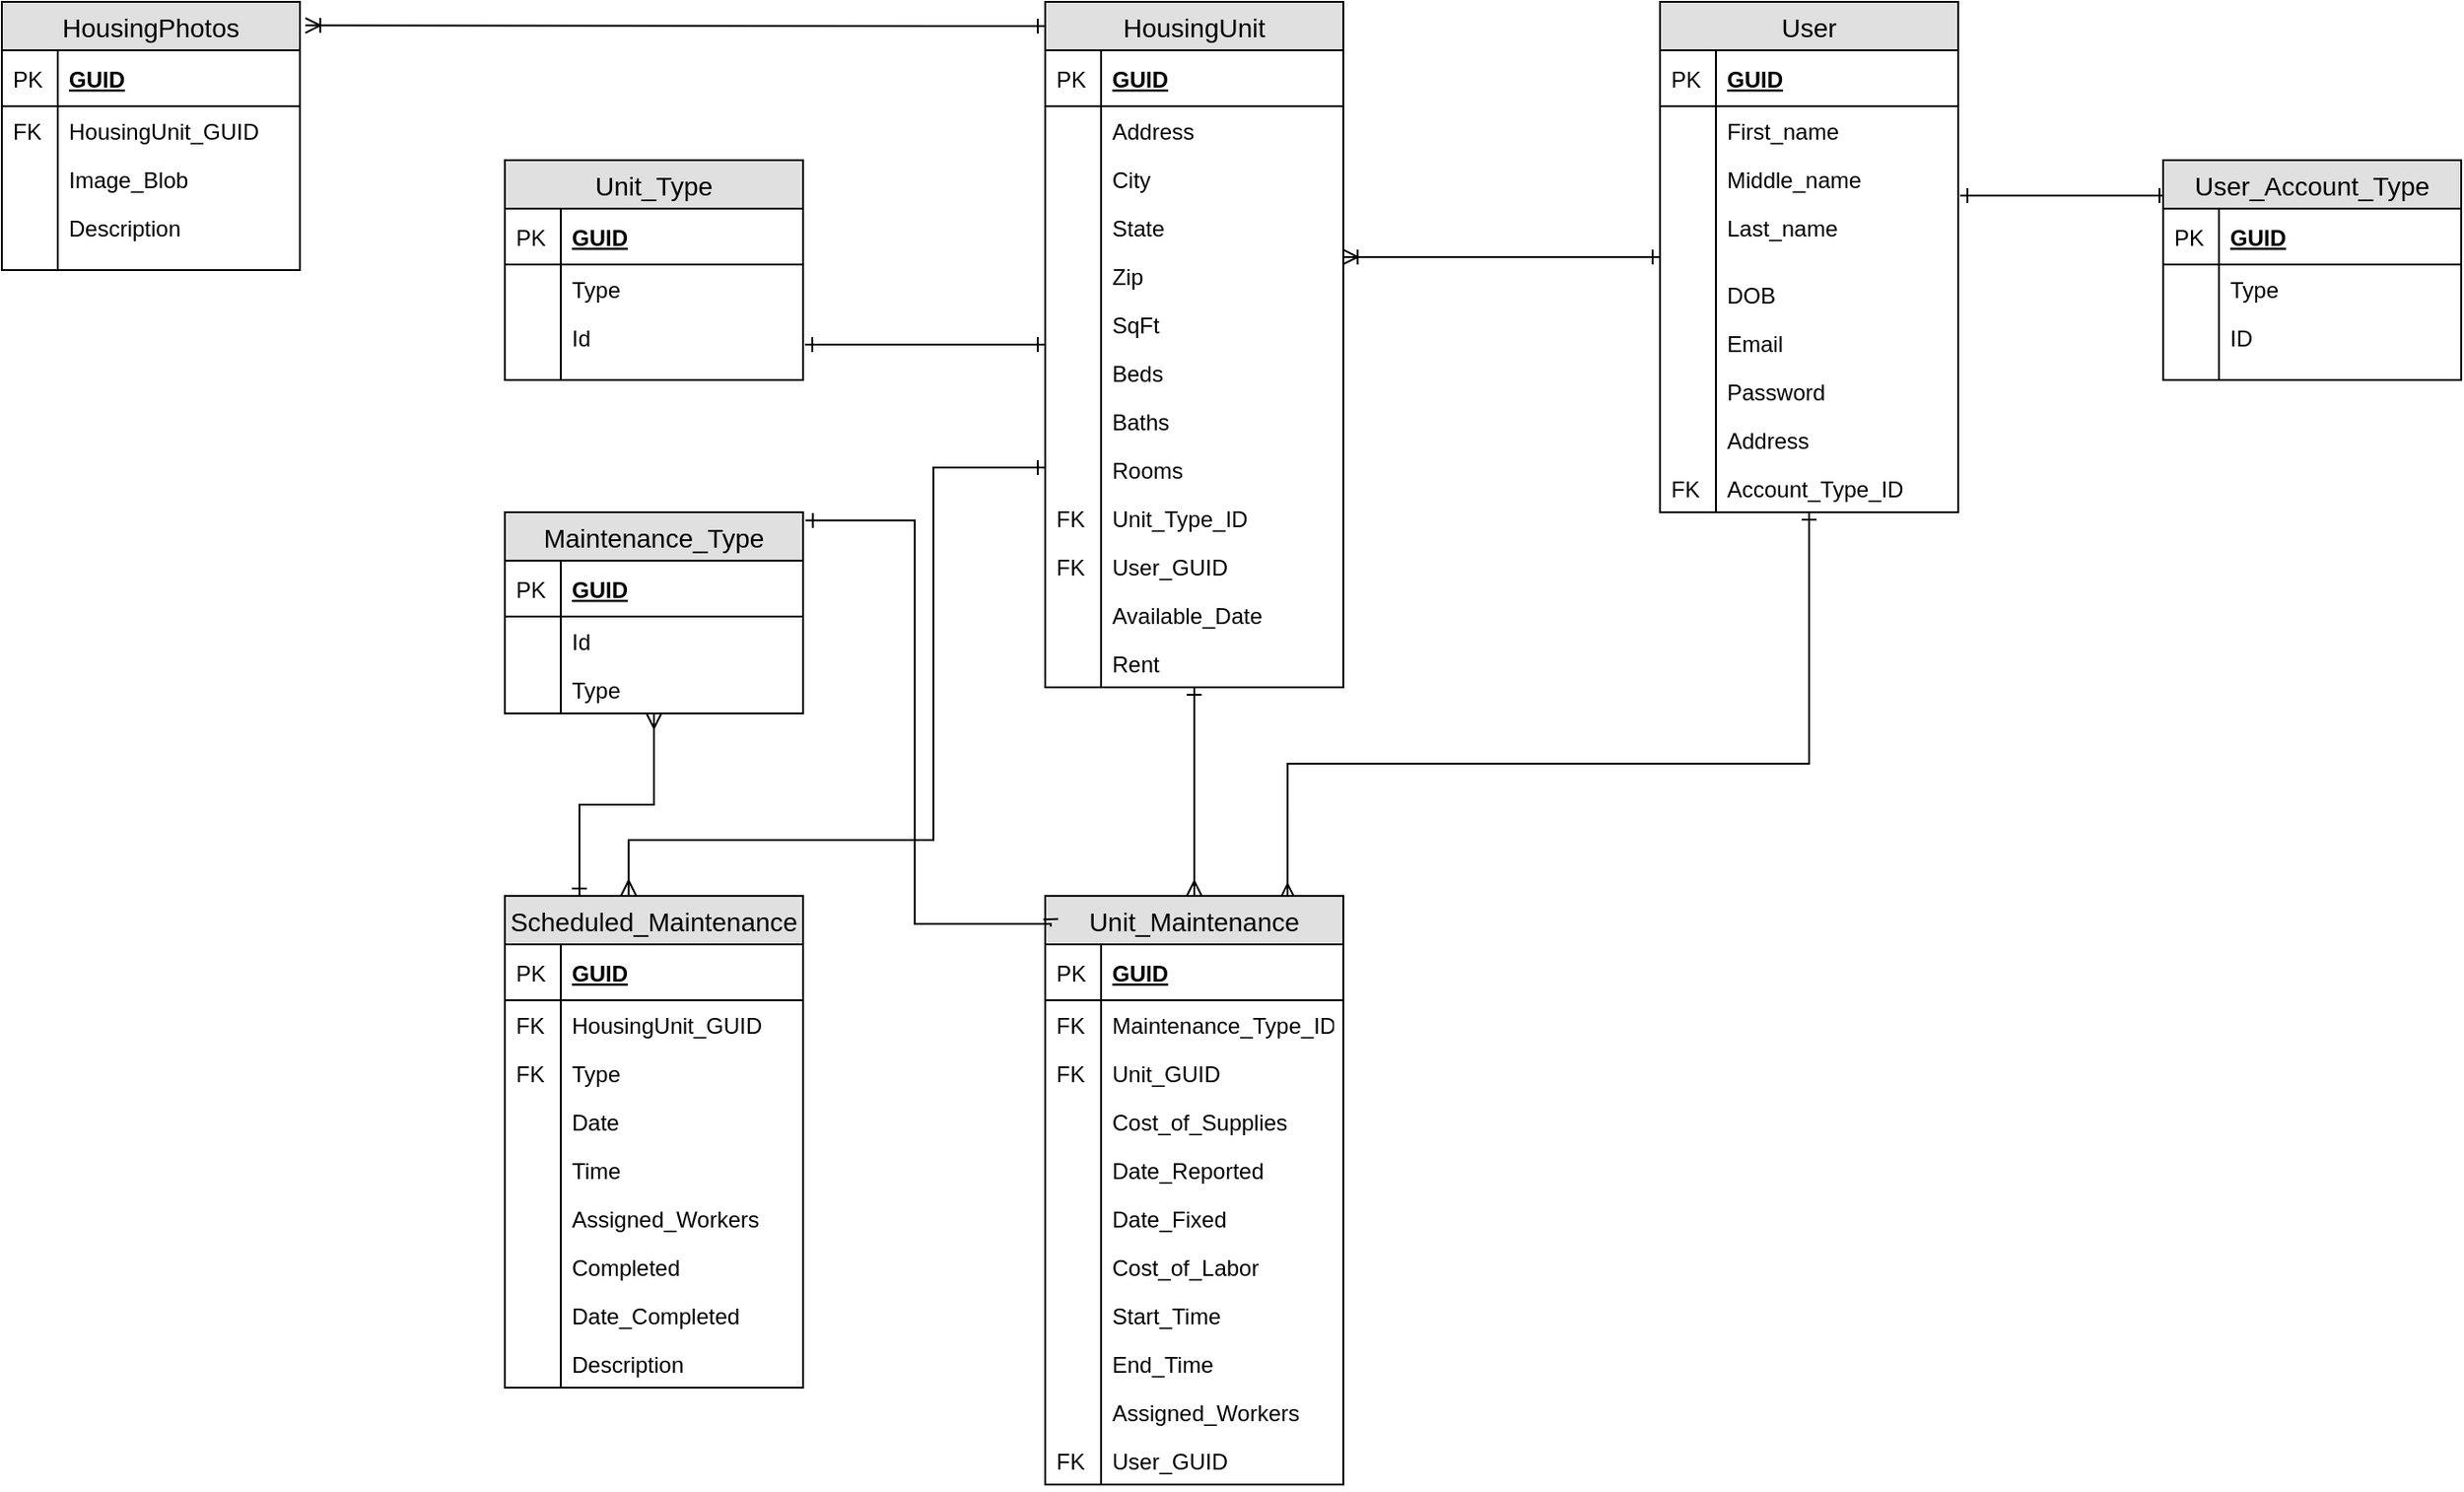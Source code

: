 <mxfile version="12.3.9" type="github" pages="1">
  <diagram id="KnrCbgfHcHc2aH7qZ3OJ" name="Page-1">
    <mxGraphModel dx="1712" dy="433" grid="1" gridSize="10" guides="1" tooltips="1" connect="1" arrows="1" fold="1" page="1" pageScale="1" pageWidth="850" pageHeight="1100" math="0" shadow="0">
      <root>
        <mxCell id="0"/>
        <mxCell id="1" parent="0"/>
        <mxCell id="3mEz06m8wjwueaVQV1YL-37" style="edgeStyle=orthogonalEdgeStyle;rounded=0;orthogonalLoop=1;jettySize=auto;html=1;entryX=0.013;entryY=0.161;entryDx=0;entryDy=0;entryPerimeter=0;exitX=1.006;exitY=-0.154;exitDx=0;exitDy=0;exitPerimeter=0;startArrow=ERone;startFill=0;endArrow=ERone;endFill=0;" parent="1" source="3mEz06m8wjwueaVQV1YL-8" target="3mEz06m8wjwueaVQV1YL-26" edge="1">
          <mxGeometry relative="1" as="geometry"/>
        </mxCell>
        <mxCell id="3mEz06m8wjwueaVQV1YL-73" style="edgeStyle=orthogonalEdgeStyle;rounded=0;orthogonalLoop=1;jettySize=auto;html=1;startArrow=ERone;startFill=0;endArrow=ERoneToMany;endFill=0;entryX=0.998;entryY=0.115;entryDx=0;entryDy=0;entryPerimeter=0;" parent="1" source="3mEz06m8wjwueaVQV1YL-1" target="3mEz06m8wjwueaVQV1YL-49" edge="1">
          <mxGeometry relative="1" as="geometry"/>
        </mxCell>
        <mxCell id="3mEz06m8wjwueaVQV1YL-108" style="edgeStyle=orthogonalEdgeStyle;rounded=0;orthogonalLoop=1;jettySize=auto;html=1;entryX=0.813;entryY=0.005;entryDx=0;entryDy=0;entryPerimeter=0;startArrow=ERone;startFill=0;endArrow=ERmany;endFill=0;" parent="1" source="3mEz06m8wjwueaVQV1YL-1" target="3mEz06m8wjwueaVQV1YL-86" edge="1">
          <mxGeometry relative="1" as="geometry">
            <Array as="points">
              <mxPoint x="310" y="529"/>
              <mxPoint x="30" y="529"/>
            </Array>
          </mxGeometry>
        </mxCell>
        <mxCell id="3mEz06m8wjwueaVQV1YL-1" value="User" style="swimlane;fontStyle=0;childLayout=stackLayout;horizontal=1;startSize=26;fillColor=#e0e0e0;horizontalStack=0;resizeParent=1;resizeParentMax=0;resizeLast=0;collapsible=1;marginBottom=0;swimlaneFillColor=#ffffff;align=center;fontSize=14;" parent="1" vertex="1">
          <mxGeometry x="230" y="120" width="160" height="274" as="geometry"/>
        </mxCell>
        <mxCell id="3mEz06m8wjwueaVQV1YL-2" value="GUID" style="shape=partialRectangle;top=0;left=0;right=0;bottom=1;align=left;verticalAlign=middle;fillColor=none;spacingLeft=34;spacingRight=4;overflow=hidden;rotatable=0;points=[[0,0.5],[1,0.5]];portConstraint=eastwest;dropTarget=0;fontStyle=5;fontSize=12;" parent="3mEz06m8wjwueaVQV1YL-1" vertex="1">
          <mxGeometry y="26" width="160" height="30" as="geometry"/>
        </mxCell>
        <mxCell id="3mEz06m8wjwueaVQV1YL-3" value="PK" style="shape=partialRectangle;top=0;left=0;bottom=0;fillColor=none;align=left;verticalAlign=middle;spacingLeft=4;spacingRight=4;overflow=hidden;rotatable=0;points=[];portConstraint=eastwest;part=1;fontSize=12;" parent="3mEz06m8wjwueaVQV1YL-2" vertex="1" connectable="0">
          <mxGeometry width="30" height="30" as="geometry"/>
        </mxCell>
        <mxCell id="3mEz06m8wjwueaVQV1YL-4" value="First_name" style="shape=partialRectangle;top=0;left=0;right=0;bottom=0;align=left;verticalAlign=top;fillColor=none;spacingLeft=34;spacingRight=4;overflow=hidden;rotatable=0;points=[[0,0.5],[1,0.5]];portConstraint=eastwest;dropTarget=0;fontSize=12;" parent="3mEz06m8wjwueaVQV1YL-1" vertex="1">
          <mxGeometry y="56" width="160" height="26" as="geometry"/>
        </mxCell>
        <mxCell id="3mEz06m8wjwueaVQV1YL-5" value="" style="shape=partialRectangle;top=0;left=0;bottom=0;fillColor=none;align=left;verticalAlign=top;spacingLeft=4;spacingRight=4;overflow=hidden;rotatable=0;points=[];portConstraint=eastwest;part=1;fontSize=12;" parent="3mEz06m8wjwueaVQV1YL-4" vertex="1" connectable="0">
          <mxGeometry width="30" height="26" as="geometry"/>
        </mxCell>
        <mxCell id="3mEz06m8wjwueaVQV1YL-6" value="Middle_name" style="shape=partialRectangle;top=0;left=0;right=0;bottom=0;align=left;verticalAlign=top;fillColor=none;spacingLeft=34;spacingRight=4;overflow=hidden;rotatable=0;points=[[0,0.5],[1,0.5]];portConstraint=eastwest;dropTarget=0;fontSize=12;" parent="3mEz06m8wjwueaVQV1YL-1" vertex="1">
          <mxGeometry y="82" width="160" height="26" as="geometry"/>
        </mxCell>
        <mxCell id="3mEz06m8wjwueaVQV1YL-7" value="" style="shape=partialRectangle;top=0;left=0;bottom=0;fillColor=none;align=left;verticalAlign=top;spacingLeft=4;spacingRight=4;overflow=hidden;rotatable=0;points=[];portConstraint=eastwest;part=1;fontSize=12;" parent="3mEz06m8wjwueaVQV1YL-6" vertex="1" connectable="0">
          <mxGeometry width="30" height="26" as="geometry"/>
        </mxCell>
        <mxCell id="3mEz06m8wjwueaVQV1YL-8" value="Last_name" style="shape=partialRectangle;top=0;left=0;right=0;bottom=0;align=left;verticalAlign=top;fillColor=none;spacingLeft=34;spacingRight=4;overflow=hidden;rotatable=0;points=[[0,0.5],[1,0.5]];portConstraint=eastwest;dropTarget=0;fontSize=12;" parent="3mEz06m8wjwueaVQV1YL-1" vertex="1">
          <mxGeometry y="108" width="160" height="26" as="geometry"/>
        </mxCell>
        <mxCell id="3mEz06m8wjwueaVQV1YL-9" value="" style="shape=partialRectangle;top=0;left=0;bottom=0;fillColor=none;align=left;verticalAlign=top;spacingLeft=4;spacingRight=4;overflow=hidden;rotatable=0;points=[];portConstraint=eastwest;part=1;fontSize=12;" parent="3mEz06m8wjwueaVQV1YL-8" vertex="1" connectable="0">
          <mxGeometry width="30" height="26" as="geometry"/>
        </mxCell>
        <mxCell id="3mEz06m8wjwueaVQV1YL-10" value="" style="shape=partialRectangle;top=0;left=0;right=0;bottom=0;align=left;verticalAlign=top;fillColor=none;spacingLeft=34;spacingRight=4;overflow=hidden;rotatable=0;points=[[0,0.5],[1,0.5]];portConstraint=eastwest;dropTarget=0;fontSize=12;" parent="3mEz06m8wjwueaVQV1YL-1" vertex="1">
          <mxGeometry y="134" width="160" height="10" as="geometry"/>
        </mxCell>
        <mxCell id="3mEz06m8wjwueaVQV1YL-11" value="" style="shape=partialRectangle;top=0;left=0;bottom=0;fillColor=none;align=left;verticalAlign=top;spacingLeft=4;spacingRight=4;overflow=hidden;rotatable=0;points=[];portConstraint=eastwest;part=1;fontSize=12;" parent="3mEz06m8wjwueaVQV1YL-10" vertex="1" connectable="0">
          <mxGeometry width="30" height="10" as="geometry"/>
        </mxCell>
        <mxCell id="3mEz06m8wjwueaVQV1YL-16" value="DOB" style="shape=partialRectangle;top=0;left=0;right=0;bottom=0;align=left;verticalAlign=top;fillColor=none;spacingLeft=34;spacingRight=4;overflow=hidden;rotatable=0;points=[[0,0.5],[1,0.5]];portConstraint=eastwest;dropTarget=0;fontSize=12;" parent="3mEz06m8wjwueaVQV1YL-1" vertex="1">
          <mxGeometry y="144" width="160" height="26" as="geometry"/>
        </mxCell>
        <mxCell id="3mEz06m8wjwueaVQV1YL-17" value="" style="shape=partialRectangle;top=0;left=0;bottom=0;fillColor=none;align=left;verticalAlign=top;spacingLeft=4;spacingRight=4;overflow=hidden;rotatable=0;points=[];portConstraint=eastwest;part=1;fontSize=12;" parent="3mEz06m8wjwueaVQV1YL-16" vertex="1" connectable="0">
          <mxGeometry width="30" height="26" as="geometry"/>
        </mxCell>
        <mxCell id="3mEz06m8wjwueaVQV1YL-18" value="Email" style="shape=partialRectangle;top=0;left=0;right=0;bottom=0;align=left;verticalAlign=top;fillColor=none;spacingLeft=34;spacingRight=4;overflow=hidden;rotatable=0;points=[[0,0.5],[1,0.5]];portConstraint=eastwest;dropTarget=0;fontSize=12;" parent="3mEz06m8wjwueaVQV1YL-1" vertex="1">
          <mxGeometry y="170" width="160" height="26" as="geometry"/>
        </mxCell>
        <mxCell id="3mEz06m8wjwueaVQV1YL-19" value="" style="shape=partialRectangle;top=0;left=0;bottom=0;fillColor=none;align=left;verticalAlign=top;spacingLeft=4;spacingRight=4;overflow=hidden;rotatable=0;points=[];portConstraint=eastwest;part=1;fontSize=12;" parent="3mEz06m8wjwueaVQV1YL-18" vertex="1" connectable="0">
          <mxGeometry width="30" height="26" as="geometry"/>
        </mxCell>
        <mxCell id="3mEz06m8wjwueaVQV1YL-20" value="Password" style="shape=partialRectangle;top=0;left=0;right=0;bottom=0;align=left;verticalAlign=top;fillColor=none;spacingLeft=34;spacingRight=4;overflow=hidden;rotatable=0;points=[[0,0.5],[1,0.5]];portConstraint=eastwest;dropTarget=0;fontSize=12;" parent="3mEz06m8wjwueaVQV1YL-1" vertex="1">
          <mxGeometry y="196" width="160" height="26" as="geometry"/>
        </mxCell>
        <mxCell id="3mEz06m8wjwueaVQV1YL-21" value="" style="shape=partialRectangle;top=0;left=0;bottom=0;fillColor=none;align=left;verticalAlign=top;spacingLeft=4;spacingRight=4;overflow=hidden;rotatable=0;points=[];portConstraint=eastwest;part=1;fontSize=12;" parent="3mEz06m8wjwueaVQV1YL-20" vertex="1" connectable="0">
          <mxGeometry width="30" height="26" as="geometry"/>
        </mxCell>
        <mxCell id="3mEz06m8wjwueaVQV1YL-22" value="Address" style="shape=partialRectangle;top=0;left=0;right=0;bottom=0;align=left;verticalAlign=top;fillColor=none;spacingLeft=34;spacingRight=4;overflow=hidden;rotatable=0;points=[[0,0.5],[1,0.5]];portConstraint=eastwest;dropTarget=0;fontSize=12;" parent="3mEz06m8wjwueaVQV1YL-1" vertex="1">
          <mxGeometry y="222" width="160" height="26" as="geometry"/>
        </mxCell>
        <mxCell id="3mEz06m8wjwueaVQV1YL-23" value="" style="shape=partialRectangle;top=0;left=0;bottom=0;fillColor=none;align=left;verticalAlign=top;spacingLeft=4;spacingRight=4;overflow=hidden;rotatable=0;points=[];portConstraint=eastwest;part=1;fontSize=12;" parent="3mEz06m8wjwueaVQV1YL-22" vertex="1" connectable="0">
          <mxGeometry width="30" height="26" as="geometry"/>
        </mxCell>
        <mxCell id="3mEz06m8wjwueaVQV1YL-24" value="Account_Type_ID" style="shape=partialRectangle;top=0;left=0;right=0;bottom=0;align=left;verticalAlign=top;fillColor=none;spacingLeft=34;spacingRight=4;overflow=hidden;rotatable=0;points=[[0,0.5],[1,0.5]];portConstraint=eastwest;dropTarget=0;fontSize=12;" parent="3mEz06m8wjwueaVQV1YL-1" vertex="1">
          <mxGeometry y="248" width="160" height="26" as="geometry"/>
        </mxCell>
        <mxCell id="3mEz06m8wjwueaVQV1YL-25" value="FK" style="shape=partialRectangle;top=0;left=0;bottom=0;fillColor=none;align=left;verticalAlign=top;spacingLeft=4;spacingRight=4;overflow=hidden;rotatable=0;points=[];portConstraint=eastwest;part=1;fontSize=12;" parent="3mEz06m8wjwueaVQV1YL-24" vertex="1" connectable="0">
          <mxGeometry width="30" height="26" as="geometry"/>
        </mxCell>
        <mxCell id="3mEz06m8wjwueaVQV1YL-26" value="User_Account_Type" style="swimlane;fontStyle=0;childLayout=stackLayout;horizontal=1;startSize=26;fillColor=#e0e0e0;horizontalStack=0;resizeParent=1;resizeParentMax=0;resizeLast=0;collapsible=1;marginBottom=0;swimlaneFillColor=#ffffff;align=center;fontSize=14;" parent="1" vertex="1">
          <mxGeometry x="500" y="205" width="160" height="118" as="geometry"/>
        </mxCell>
        <mxCell id="3mEz06m8wjwueaVQV1YL-27" value="GUID" style="shape=partialRectangle;top=0;left=0;right=0;bottom=1;align=left;verticalAlign=middle;fillColor=none;spacingLeft=34;spacingRight=4;overflow=hidden;rotatable=0;points=[[0,0.5],[1,0.5]];portConstraint=eastwest;dropTarget=0;fontStyle=5;fontSize=12;" parent="3mEz06m8wjwueaVQV1YL-26" vertex="1">
          <mxGeometry y="26" width="160" height="30" as="geometry"/>
        </mxCell>
        <mxCell id="3mEz06m8wjwueaVQV1YL-28" value="PK" style="shape=partialRectangle;top=0;left=0;bottom=0;fillColor=none;align=left;verticalAlign=middle;spacingLeft=4;spacingRight=4;overflow=hidden;rotatable=0;points=[];portConstraint=eastwest;part=1;fontSize=12;" parent="3mEz06m8wjwueaVQV1YL-27" vertex="1" connectable="0">
          <mxGeometry width="30" height="30" as="geometry"/>
        </mxCell>
        <mxCell id="3mEz06m8wjwueaVQV1YL-29" value="Type" style="shape=partialRectangle;top=0;left=0;right=0;bottom=0;align=left;verticalAlign=top;fillColor=none;spacingLeft=34;spacingRight=4;overflow=hidden;rotatable=0;points=[[0,0.5],[1,0.5]];portConstraint=eastwest;dropTarget=0;fontSize=12;" parent="3mEz06m8wjwueaVQV1YL-26" vertex="1">
          <mxGeometry y="56" width="160" height="26" as="geometry"/>
        </mxCell>
        <mxCell id="3mEz06m8wjwueaVQV1YL-30" value="" style="shape=partialRectangle;top=0;left=0;bottom=0;fillColor=none;align=left;verticalAlign=top;spacingLeft=4;spacingRight=4;overflow=hidden;rotatable=0;points=[];portConstraint=eastwest;part=1;fontSize=12;" parent="3mEz06m8wjwueaVQV1YL-29" vertex="1" connectable="0">
          <mxGeometry width="30" height="26" as="geometry"/>
        </mxCell>
        <mxCell id="3mEz06m8wjwueaVQV1YL-31" value="ID" style="shape=partialRectangle;top=0;left=0;right=0;bottom=0;align=left;verticalAlign=top;fillColor=none;spacingLeft=34;spacingRight=4;overflow=hidden;rotatable=0;points=[[0,0.5],[1,0.5]];portConstraint=eastwest;dropTarget=0;fontSize=12;" parent="3mEz06m8wjwueaVQV1YL-26" vertex="1">
          <mxGeometry y="82" width="160" height="26" as="geometry"/>
        </mxCell>
        <mxCell id="3mEz06m8wjwueaVQV1YL-32" value="" style="shape=partialRectangle;top=0;left=0;bottom=0;fillColor=none;align=left;verticalAlign=top;spacingLeft=4;spacingRight=4;overflow=hidden;rotatable=0;points=[];portConstraint=eastwest;part=1;fontSize=12;" parent="3mEz06m8wjwueaVQV1YL-31" vertex="1" connectable="0">
          <mxGeometry width="30" height="26" as="geometry"/>
        </mxCell>
        <mxCell id="3mEz06m8wjwueaVQV1YL-35" value="" style="shape=partialRectangle;top=0;left=0;right=0;bottom=0;align=left;verticalAlign=top;fillColor=none;spacingLeft=34;spacingRight=4;overflow=hidden;rotatable=0;points=[[0,0.5],[1,0.5]];portConstraint=eastwest;dropTarget=0;fontSize=12;" parent="3mEz06m8wjwueaVQV1YL-26" vertex="1">
          <mxGeometry y="108" width="160" height="10" as="geometry"/>
        </mxCell>
        <mxCell id="3mEz06m8wjwueaVQV1YL-36" value="" style="shape=partialRectangle;top=0;left=0;bottom=0;fillColor=none;align=left;verticalAlign=top;spacingLeft=4;spacingRight=4;overflow=hidden;rotatable=0;points=[];portConstraint=eastwest;part=1;fontSize=12;" parent="3mEz06m8wjwueaVQV1YL-35" vertex="1" connectable="0">
          <mxGeometry width="30" height="10" as="geometry"/>
        </mxCell>
        <mxCell id="3mEz06m8wjwueaVQV1YL-85" style="edgeStyle=orthogonalEdgeStyle;rounded=0;orthogonalLoop=1;jettySize=auto;html=1;startArrow=ERone;startFill=0;endArrow=ERone;endFill=0;" parent="1" source="3mEz06m8wjwueaVQV1YL-38" edge="1">
          <mxGeometry relative="1" as="geometry">
            <mxPoint x="-229" y="304" as="targetPoint"/>
          </mxGeometry>
        </mxCell>
        <mxCell id="3mEz06m8wjwueaVQV1YL-107" style="edgeStyle=orthogonalEdgeStyle;rounded=0;orthogonalLoop=1;jettySize=auto;html=1;entryX=0.5;entryY=0;entryDx=0;entryDy=0;startArrow=ERone;startFill=0;endArrow=ERmany;endFill=0;" parent="1" source="3mEz06m8wjwueaVQV1YL-38" target="3mEz06m8wjwueaVQV1YL-86" edge="1">
          <mxGeometry relative="1" as="geometry"/>
        </mxCell>
        <mxCell id="3mEz06m8wjwueaVQV1YL-147" style="edgeStyle=orthogonalEdgeStyle;rounded=0;orthogonalLoop=1;jettySize=auto;html=1;entryX=0.415;entryY=-0.001;entryDx=0;entryDy=0;entryPerimeter=0;startArrow=ERone;startFill=0;endArrow=ERmany;endFill=0;" parent="1" source="3mEz06m8wjwueaVQV1YL-38" target="3mEz06m8wjwueaVQV1YL-125" edge="1">
          <mxGeometry relative="1" as="geometry">
            <Array as="points">
              <mxPoint x="-160" y="370"/>
              <mxPoint x="-160" y="570"/>
              <mxPoint x="-324" y="570"/>
            </Array>
          </mxGeometry>
        </mxCell>
        <mxCell id="3mEz06m8wjwueaVQV1YL-161" style="edgeStyle=orthogonalEdgeStyle;rounded=0;orthogonalLoop=1;jettySize=auto;html=1;entryX=1.018;entryY=0.088;entryDx=0;entryDy=0;entryPerimeter=0;startArrow=ERone;startFill=0;endArrow=ERoneToMany;endFill=0;" parent="1" source="3mEz06m8wjwueaVQV1YL-38" target="3mEz06m8wjwueaVQV1YL-150" edge="1">
          <mxGeometry relative="1" as="geometry">
            <Array as="points">
              <mxPoint x="-150" y="133"/>
              <mxPoint x="-150" y="133"/>
            </Array>
          </mxGeometry>
        </mxCell>
        <mxCell id="3mEz06m8wjwueaVQV1YL-38" value="HousingUnit" style="swimlane;fontStyle=0;childLayout=stackLayout;horizontal=1;startSize=26;fillColor=#e0e0e0;horizontalStack=0;resizeParent=1;resizeParentMax=0;resizeLast=0;collapsible=1;marginBottom=0;swimlaneFillColor=#ffffff;align=center;fontSize=14;" parent="1" vertex="1">
          <mxGeometry x="-100" y="120" width="160" height="368" as="geometry"/>
        </mxCell>
        <mxCell id="3mEz06m8wjwueaVQV1YL-39" value="GUID" style="shape=partialRectangle;top=0;left=0;right=0;bottom=1;align=left;verticalAlign=middle;fillColor=none;spacingLeft=34;spacingRight=4;overflow=hidden;rotatable=0;points=[[0,0.5],[1,0.5]];portConstraint=eastwest;dropTarget=0;fontStyle=5;fontSize=12;" parent="3mEz06m8wjwueaVQV1YL-38" vertex="1">
          <mxGeometry y="26" width="160" height="30" as="geometry"/>
        </mxCell>
        <mxCell id="3mEz06m8wjwueaVQV1YL-40" value="PK" style="shape=partialRectangle;top=0;left=0;bottom=0;fillColor=none;align=left;verticalAlign=middle;spacingLeft=4;spacingRight=4;overflow=hidden;rotatable=0;points=[];portConstraint=eastwest;part=1;fontSize=12;" parent="3mEz06m8wjwueaVQV1YL-39" vertex="1" connectable="0">
          <mxGeometry width="30" height="30" as="geometry"/>
        </mxCell>
        <mxCell id="3mEz06m8wjwueaVQV1YL-41" value="Address" style="shape=partialRectangle;top=0;left=0;right=0;bottom=0;align=left;verticalAlign=top;fillColor=none;spacingLeft=34;spacingRight=4;overflow=hidden;rotatable=0;points=[[0,0.5],[1,0.5]];portConstraint=eastwest;dropTarget=0;fontSize=12;" parent="3mEz06m8wjwueaVQV1YL-38" vertex="1">
          <mxGeometry y="56" width="160" height="26" as="geometry"/>
        </mxCell>
        <mxCell id="3mEz06m8wjwueaVQV1YL-42" value="" style="shape=partialRectangle;top=0;left=0;bottom=0;fillColor=none;align=left;verticalAlign=top;spacingLeft=4;spacingRight=4;overflow=hidden;rotatable=0;points=[];portConstraint=eastwest;part=1;fontSize=12;" parent="3mEz06m8wjwueaVQV1YL-41" vertex="1" connectable="0">
          <mxGeometry width="30" height="26" as="geometry"/>
        </mxCell>
        <mxCell id="3mEz06m8wjwueaVQV1YL-43" value="City" style="shape=partialRectangle;top=0;left=0;right=0;bottom=0;align=left;verticalAlign=top;fillColor=none;spacingLeft=34;spacingRight=4;overflow=hidden;rotatable=0;points=[[0,0.5],[1,0.5]];portConstraint=eastwest;dropTarget=0;fontSize=12;" parent="3mEz06m8wjwueaVQV1YL-38" vertex="1">
          <mxGeometry y="82" width="160" height="26" as="geometry"/>
        </mxCell>
        <mxCell id="3mEz06m8wjwueaVQV1YL-44" value="" style="shape=partialRectangle;top=0;left=0;bottom=0;fillColor=none;align=left;verticalAlign=top;spacingLeft=4;spacingRight=4;overflow=hidden;rotatable=0;points=[];portConstraint=eastwest;part=1;fontSize=12;" parent="3mEz06m8wjwueaVQV1YL-43" vertex="1" connectable="0">
          <mxGeometry width="30" height="26" as="geometry"/>
        </mxCell>
        <mxCell id="3mEz06m8wjwueaVQV1YL-45" value="State" style="shape=partialRectangle;top=0;left=0;right=0;bottom=0;align=left;verticalAlign=top;fillColor=none;spacingLeft=34;spacingRight=4;overflow=hidden;rotatable=0;points=[[0,0.5],[1,0.5]];portConstraint=eastwest;dropTarget=0;fontSize=12;" parent="3mEz06m8wjwueaVQV1YL-38" vertex="1">
          <mxGeometry y="108" width="160" height="26" as="geometry"/>
        </mxCell>
        <mxCell id="3mEz06m8wjwueaVQV1YL-46" value="" style="shape=partialRectangle;top=0;left=0;bottom=0;fillColor=none;align=left;verticalAlign=top;spacingLeft=4;spacingRight=4;overflow=hidden;rotatable=0;points=[];portConstraint=eastwest;part=1;fontSize=12;" parent="3mEz06m8wjwueaVQV1YL-45" vertex="1" connectable="0">
          <mxGeometry width="30" height="26" as="geometry"/>
        </mxCell>
        <mxCell id="3mEz06m8wjwueaVQV1YL-49" value="Zip" style="shape=partialRectangle;top=0;left=0;right=0;bottom=0;align=left;verticalAlign=top;fillColor=none;spacingLeft=34;spacingRight=4;overflow=hidden;rotatable=0;points=[[0,0.5],[1,0.5]];portConstraint=eastwest;dropTarget=0;fontSize=12;" parent="3mEz06m8wjwueaVQV1YL-38" vertex="1">
          <mxGeometry y="134" width="160" height="26" as="geometry"/>
        </mxCell>
        <mxCell id="3mEz06m8wjwueaVQV1YL-50" value="" style="shape=partialRectangle;top=0;left=0;bottom=0;fillColor=none;align=left;verticalAlign=top;spacingLeft=4;spacingRight=4;overflow=hidden;rotatable=0;points=[];portConstraint=eastwest;part=1;fontSize=12;" parent="3mEz06m8wjwueaVQV1YL-49" vertex="1" connectable="0">
          <mxGeometry width="30" height="26" as="geometry"/>
        </mxCell>
        <mxCell id="3mEz06m8wjwueaVQV1YL-51" value="SqFt" style="shape=partialRectangle;top=0;left=0;right=0;bottom=0;align=left;verticalAlign=top;fillColor=none;spacingLeft=34;spacingRight=4;overflow=hidden;rotatable=0;points=[[0,0.5],[1,0.5]];portConstraint=eastwest;dropTarget=0;fontSize=12;" parent="3mEz06m8wjwueaVQV1YL-38" vertex="1">
          <mxGeometry y="160" width="160" height="26" as="geometry"/>
        </mxCell>
        <mxCell id="3mEz06m8wjwueaVQV1YL-52" value="" style="shape=partialRectangle;top=0;left=0;bottom=0;fillColor=none;align=left;verticalAlign=top;spacingLeft=4;spacingRight=4;overflow=hidden;rotatable=0;points=[];portConstraint=eastwest;part=1;fontSize=12;" parent="3mEz06m8wjwueaVQV1YL-51" vertex="1" connectable="0">
          <mxGeometry width="30" height="26" as="geometry"/>
        </mxCell>
        <mxCell id="3mEz06m8wjwueaVQV1YL-53" value="Beds" style="shape=partialRectangle;top=0;left=0;right=0;bottom=0;align=left;verticalAlign=top;fillColor=none;spacingLeft=34;spacingRight=4;overflow=hidden;rotatable=0;points=[[0,0.5],[1,0.5]];portConstraint=eastwest;dropTarget=0;fontSize=12;" parent="3mEz06m8wjwueaVQV1YL-38" vertex="1">
          <mxGeometry y="186" width="160" height="26" as="geometry"/>
        </mxCell>
        <mxCell id="3mEz06m8wjwueaVQV1YL-54" value="" style="shape=partialRectangle;top=0;left=0;bottom=0;fillColor=none;align=left;verticalAlign=top;spacingLeft=4;spacingRight=4;overflow=hidden;rotatable=0;points=[];portConstraint=eastwest;part=1;fontSize=12;" parent="3mEz06m8wjwueaVQV1YL-53" vertex="1" connectable="0">
          <mxGeometry width="30" height="26" as="geometry"/>
        </mxCell>
        <mxCell id="3mEz06m8wjwueaVQV1YL-55" value="Baths" style="shape=partialRectangle;top=0;left=0;right=0;bottom=0;align=left;verticalAlign=top;fillColor=none;spacingLeft=34;spacingRight=4;overflow=hidden;rotatable=0;points=[[0,0.5],[1,0.5]];portConstraint=eastwest;dropTarget=0;fontSize=12;" parent="3mEz06m8wjwueaVQV1YL-38" vertex="1">
          <mxGeometry y="212" width="160" height="26" as="geometry"/>
        </mxCell>
        <mxCell id="3mEz06m8wjwueaVQV1YL-56" value="" style="shape=partialRectangle;top=0;left=0;bottom=0;fillColor=none;align=left;verticalAlign=top;spacingLeft=4;spacingRight=4;overflow=hidden;rotatable=0;points=[];portConstraint=eastwest;part=1;fontSize=12;" parent="3mEz06m8wjwueaVQV1YL-55" vertex="1" connectable="0">
          <mxGeometry width="30" height="26" as="geometry"/>
        </mxCell>
        <mxCell id="3mEz06m8wjwueaVQV1YL-57" value="Rooms" style="shape=partialRectangle;top=0;left=0;right=0;bottom=0;align=left;verticalAlign=top;fillColor=none;spacingLeft=34;spacingRight=4;overflow=hidden;rotatable=0;points=[[0,0.5],[1,0.5]];portConstraint=eastwest;dropTarget=0;fontSize=12;" parent="3mEz06m8wjwueaVQV1YL-38" vertex="1">
          <mxGeometry y="238" width="160" height="26" as="geometry"/>
        </mxCell>
        <mxCell id="3mEz06m8wjwueaVQV1YL-58" value="" style="shape=partialRectangle;top=0;left=0;bottom=0;fillColor=none;align=left;verticalAlign=top;spacingLeft=4;spacingRight=4;overflow=hidden;rotatable=0;points=[];portConstraint=eastwest;part=1;fontSize=12;" parent="3mEz06m8wjwueaVQV1YL-57" vertex="1" connectable="0">
          <mxGeometry width="30" height="26" as="geometry"/>
        </mxCell>
        <mxCell id="3mEz06m8wjwueaVQV1YL-59" value="Unit_Type_ID" style="shape=partialRectangle;top=0;left=0;right=0;bottom=0;align=left;verticalAlign=top;fillColor=none;spacingLeft=34;spacingRight=4;overflow=hidden;rotatable=0;points=[[0,0.5],[1,0.5]];portConstraint=eastwest;dropTarget=0;fontSize=12;" parent="3mEz06m8wjwueaVQV1YL-38" vertex="1">
          <mxGeometry y="264" width="160" height="26" as="geometry"/>
        </mxCell>
        <mxCell id="3mEz06m8wjwueaVQV1YL-60" value="FK" style="shape=partialRectangle;top=0;left=0;bottom=0;fillColor=none;align=left;verticalAlign=top;spacingLeft=4;spacingRight=4;overflow=hidden;rotatable=0;points=[];portConstraint=eastwest;part=1;fontSize=12;" parent="3mEz06m8wjwueaVQV1YL-59" vertex="1" connectable="0">
          <mxGeometry width="30" height="26" as="geometry"/>
        </mxCell>
        <mxCell id="3mEz06m8wjwueaVQV1YL-67" value="User_GUID" style="shape=partialRectangle;top=0;left=0;right=0;bottom=0;align=left;verticalAlign=top;fillColor=none;spacingLeft=34;spacingRight=4;overflow=hidden;rotatable=0;points=[[0,0.5],[1,0.5]];portConstraint=eastwest;dropTarget=0;fontSize=12;" parent="3mEz06m8wjwueaVQV1YL-38" vertex="1">
          <mxGeometry y="290" width="160" height="26" as="geometry"/>
        </mxCell>
        <mxCell id="3mEz06m8wjwueaVQV1YL-68" value="FK" style="shape=partialRectangle;top=0;left=0;bottom=0;fillColor=none;align=left;verticalAlign=top;spacingLeft=4;spacingRight=4;overflow=hidden;rotatable=0;points=[];portConstraint=eastwest;part=1;fontSize=12;" parent="3mEz06m8wjwueaVQV1YL-67" vertex="1" connectable="0">
          <mxGeometry width="30" height="26" as="geometry"/>
        </mxCell>
        <mxCell id="3mEz06m8wjwueaVQV1YL-69" value="Available_Date" style="shape=partialRectangle;top=0;left=0;right=0;bottom=0;align=left;verticalAlign=top;fillColor=none;spacingLeft=34;spacingRight=4;overflow=hidden;rotatable=0;points=[[0,0.5],[1,0.5]];portConstraint=eastwest;dropTarget=0;fontSize=12;" parent="3mEz06m8wjwueaVQV1YL-38" vertex="1">
          <mxGeometry y="316" width="160" height="26" as="geometry"/>
        </mxCell>
        <mxCell id="3mEz06m8wjwueaVQV1YL-70" value="" style="shape=partialRectangle;top=0;left=0;bottom=0;fillColor=none;align=left;verticalAlign=top;spacingLeft=4;spacingRight=4;overflow=hidden;rotatable=0;points=[];portConstraint=eastwest;part=1;fontSize=12;" parent="3mEz06m8wjwueaVQV1YL-69" vertex="1" connectable="0">
          <mxGeometry width="30" height="26" as="geometry"/>
        </mxCell>
        <mxCell id="3mEz06m8wjwueaVQV1YL-71" value="Rent" style="shape=partialRectangle;top=0;left=0;right=0;bottom=0;align=left;verticalAlign=top;fillColor=none;spacingLeft=34;spacingRight=4;overflow=hidden;rotatable=0;points=[[0,0.5],[1,0.5]];portConstraint=eastwest;dropTarget=0;fontSize=12;" parent="3mEz06m8wjwueaVQV1YL-38" vertex="1">
          <mxGeometry y="342" width="160" height="26" as="geometry"/>
        </mxCell>
        <mxCell id="3mEz06m8wjwueaVQV1YL-72" value="" style="shape=partialRectangle;top=0;left=0;bottom=0;fillColor=none;align=left;verticalAlign=top;spacingLeft=4;spacingRight=4;overflow=hidden;rotatable=0;points=[];portConstraint=eastwest;part=1;fontSize=12;" parent="3mEz06m8wjwueaVQV1YL-71" vertex="1" connectable="0">
          <mxGeometry width="30" height="26" as="geometry"/>
        </mxCell>
        <mxCell id="3mEz06m8wjwueaVQV1YL-74" value="Unit_Type" style="swimlane;fontStyle=0;childLayout=stackLayout;horizontal=1;startSize=26;fillColor=#e0e0e0;horizontalStack=0;resizeParent=1;resizeParentMax=0;resizeLast=0;collapsible=1;marginBottom=0;swimlaneFillColor=#ffffff;align=center;fontSize=14;" parent="1" vertex="1">
          <mxGeometry x="-390" y="205" width="160" height="118" as="geometry"/>
        </mxCell>
        <mxCell id="3mEz06m8wjwueaVQV1YL-75" value="GUID" style="shape=partialRectangle;top=0;left=0;right=0;bottom=1;align=left;verticalAlign=middle;fillColor=none;spacingLeft=34;spacingRight=4;overflow=hidden;rotatable=0;points=[[0,0.5],[1,0.5]];portConstraint=eastwest;dropTarget=0;fontStyle=5;fontSize=12;" parent="3mEz06m8wjwueaVQV1YL-74" vertex="1">
          <mxGeometry y="26" width="160" height="30" as="geometry"/>
        </mxCell>
        <mxCell id="3mEz06m8wjwueaVQV1YL-76" value="PK" style="shape=partialRectangle;top=0;left=0;bottom=0;fillColor=none;align=left;verticalAlign=middle;spacingLeft=4;spacingRight=4;overflow=hidden;rotatable=0;points=[];portConstraint=eastwest;part=1;fontSize=12;" parent="3mEz06m8wjwueaVQV1YL-75" vertex="1" connectable="0">
          <mxGeometry width="30" height="30" as="geometry"/>
        </mxCell>
        <mxCell id="3mEz06m8wjwueaVQV1YL-77" value="Type" style="shape=partialRectangle;top=0;left=0;right=0;bottom=0;align=left;verticalAlign=top;fillColor=none;spacingLeft=34;spacingRight=4;overflow=hidden;rotatable=0;points=[[0,0.5],[1,0.5]];portConstraint=eastwest;dropTarget=0;fontSize=12;" parent="3mEz06m8wjwueaVQV1YL-74" vertex="1">
          <mxGeometry y="56" width="160" height="26" as="geometry"/>
        </mxCell>
        <mxCell id="3mEz06m8wjwueaVQV1YL-78" value="" style="shape=partialRectangle;top=0;left=0;bottom=0;fillColor=none;align=left;verticalAlign=top;spacingLeft=4;spacingRight=4;overflow=hidden;rotatable=0;points=[];portConstraint=eastwest;part=1;fontSize=12;" parent="3mEz06m8wjwueaVQV1YL-77" vertex="1" connectable="0">
          <mxGeometry width="30" height="26" as="geometry"/>
        </mxCell>
        <mxCell id="3mEz06m8wjwueaVQV1YL-79" value="Id" style="shape=partialRectangle;top=0;left=0;right=0;bottom=0;align=left;verticalAlign=top;fillColor=none;spacingLeft=34;spacingRight=4;overflow=hidden;rotatable=0;points=[[0,0.5],[1,0.5]];portConstraint=eastwest;dropTarget=0;fontSize=12;" parent="3mEz06m8wjwueaVQV1YL-74" vertex="1">
          <mxGeometry y="82" width="160" height="26" as="geometry"/>
        </mxCell>
        <mxCell id="3mEz06m8wjwueaVQV1YL-80" value="" style="shape=partialRectangle;top=0;left=0;bottom=0;fillColor=none;align=left;verticalAlign=top;spacingLeft=4;spacingRight=4;overflow=hidden;rotatable=0;points=[];portConstraint=eastwest;part=1;fontSize=12;" parent="3mEz06m8wjwueaVQV1YL-79" vertex="1" connectable="0">
          <mxGeometry width="30" height="26" as="geometry"/>
        </mxCell>
        <mxCell id="3mEz06m8wjwueaVQV1YL-83" value="" style="shape=partialRectangle;top=0;left=0;right=0;bottom=0;align=left;verticalAlign=top;fillColor=none;spacingLeft=34;spacingRight=4;overflow=hidden;rotatable=0;points=[[0,0.5],[1,0.5]];portConstraint=eastwest;dropTarget=0;fontSize=12;" parent="3mEz06m8wjwueaVQV1YL-74" vertex="1">
          <mxGeometry y="108" width="160" height="10" as="geometry"/>
        </mxCell>
        <mxCell id="3mEz06m8wjwueaVQV1YL-84" value="" style="shape=partialRectangle;top=0;left=0;bottom=0;fillColor=none;align=left;verticalAlign=top;spacingLeft=4;spacingRight=4;overflow=hidden;rotatable=0;points=[];portConstraint=eastwest;part=1;fontSize=12;" parent="3mEz06m8wjwueaVQV1YL-83" vertex="1" connectable="0">
          <mxGeometry width="30" height="10" as="geometry"/>
        </mxCell>
        <mxCell id="3mEz06m8wjwueaVQV1YL-86" value="Unit_Maintenance" style="swimlane;fontStyle=0;childLayout=stackLayout;horizontal=1;startSize=26;fillColor=#e0e0e0;horizontalStack=0;resizeParent=1;resizeParentMax=0;resizeLast=0;collapsible=1;marginBottom=0;swimlaneFillColor=#ffffff;align=center;fontSize=14;" parent="1" vertex="1">
          <mxGeometry x="-100" y="600" width="160" height="316" as="geometry"/>
        </mxCell>
        <mxCell id="3mEz06m8wjwueaVQV1YL-87" value="GUID" style="shape=partialRectangle;top=0;left=0;right=0;bottom=1;align=left;verticalAlign=middle;fillColor=none;spacingLeft=34;spacingRight=4;overflow=hidden;rotatable=0;points=[[0,0.5],[1,0.5]];portConstraint=eastwest;dropTarget=0;fontStyle=5;fontSize=12;" parent="3mEz06m8wjwueaVQV1YL-86" vertex="1">
          <mxGeometry y="26" width="160" height="30" as="geometry"/>
        </mxCell>
        <mxCell id="3mEz06m8wjwueaVQV1YL-88" value="PK" style="shape=partialRectangle;top=0;left=0;bottom=0;fillColor=none;align=left;verticalAlign=middle;spacingLeft=4;spacingRight=4;overflow=hidden;rotatable=0;points=[];portConstraint=eastwest;part=1;fontSize=12;" parent="3mEz06m8wjwueaVQV1YL-87" vertex="1" connectable="0">
          <mxGeometry width="30" height="30" as="geometry"/>
        </mxCell>
        <mxCell id="3mEz06m8wjwueaVQV1YL-89" value="Maintenance_Type_ID" style="shape=partialRectangle;top=0;left=0;right=0;bottom=0;align=left;verticalAlign=top;fillColor=none;spacingLeft=34;spacingRight=4;overflow=hidden;rotatable=0;points=[[0,0.5],[1,0.5]];portConstraint=eastwest;dropTarget=0;fontSize=12;" parent="3mEz06m8wjwueaVQV1YL-86" vertex="1">
          <mxGeometry y="56" width="160" height="26" as="geometry"/>
        </mxCell>
        <mxCell id="3mEz06m8wjwueaVQV1YL-90" value="FK" style="shape=partialRectangle;top=0;left=0;bottom=0;fillColor=none;align=left;verticalAlign=top;spacingLeft=4;spacingRight=4;overflow=hidden;rotatable=0;points=[];portConstraint=eastwest;part=1;fontSize=12;" parent="3mEz06m8wjwueaVQV1YL-89" vertex="1" connectable="0">
          <mxGeometry width="30" height="26" as="geometry"/>
        </mxCell>
        <mxCell id="3mEz06m8wjwueaVQV1YL-121" value="Unit_GUID" style="shape=partialRectangle;top=0;left=0;right=0;bottom=0;align=left;verticalAlign=top;fillColor=none;spacingLeft=34;spacingRight=4;overflow=hidden;rotatable=0;points=[[0,0.5],[1,0.5]];portConstraint=eastwest;dropTarget=0;fontSize=12;" parent="3mEz06m8wjwueaVQV1YL-86" vertex="1">
          <mxGeometry y="82" width="160" height="26" as="geometry"/>
        </mxCell>
        <mxCell id="3mEz06m8wjwueaVQV1YL-122" value="FK" style="shape=partialRectangle;top=0;left=0;bottom=0;fillColor=none;align=left;verticalAlign=top;spacingLeft=4;spacingRight=4;overflow=hidden;rotatable=0;points=[];portConstraint=eastwest;part=1;fontSize=12;" parent="3mEz06m8wjwueaVQV1YL-121" vertex="1" connectable="0">
          <mxGeometry width="30" height="26" as="geometry"/>
        </mxCell>
        <mxCell id="3mEz06m8wjwueaVQV1YL-91" value="Cost_of_Supplies" style="shape=partialRectangle;top=0;left=0;right=0;bottom=0;align=left;verticalAlign=top;fillColor=none;spacingLeft=34;spacingRight=4;overflow=hidden;rotatable=0;points=[[0,0.5],[1,0.5]];portConstraint=eastwest;dropTarget=0;fontSize=12;" parent="3mEz06m8wjwueaVQV1YL-86" vertex="1">
          <mxGeometry y="108" width="160" height="26" as="geometry"/>
        </mxCell>
        <mxCell id="3mEz06m8wjwueaVQV1YL-92" value="" style="shape=partialRectangle;top=0;left=0;bottom=0;fillColor=none;align=left;verticalAlign=top;spacingLeft=4;spacingRight=4;overflow=hidden;rotatable=0;points=[];portConstraint=eastwest;part=1;fontSize=12;" parent="3mEz06m8wjwueaVQV1YL-91" vertex="1" connectable="0">
          <mxGeometry width="30" height="26" as="geometry"/>
        </mxCell>
        <mxCell id="3mEz06m8wjwueaVQV1YL-93" value="Date_Reported" style="shape=partialRectangle;top=0;left=0;right=0;bottom=0;align=left;verticalAlign=top;fillColor=none;spacingLeft=34;spacingRight=4;overflow=hidden;rotatable=0;points=[[0,0.5],[1,0.5]];portConstraint=eastwest;dropTarget=0;fontSize=12;" parent="3mEz06m8wjwueaVQV1YL-86" vertex="1">
          <mxGeometry y="134" width="160" height="26" as="geometry"/>
        </mxCell>
        <mxCell id="3mEz06m8wjwueaVQV1YL-94" value="" style="shape=partialRectangle;top=0;left=0;bottom=0;fillColor=none;align=left;verticalAlign=top;spacingLeft=4;spacingRight=4;overflow=hidden;rotatable=0;points=[];portConstraint=eastwest;part=1;fontSize=12;" parent="3mEz06m8wjwueaVQV1YL-93" vertex="1" connectable="0">
          <mxGeometry width="30" height="26" as="geometry"/>
        </mxCell>
        <mxCell id="3mEz06m8wjwueaVQV1YL-97" value="Date_Fixed" style="shape=partialRectangle;top=0;left=0;right=0;bottom=0;align=left;verticalAlign=top;fillColor=none;spacingLeft=34;spacingRight=4;overflow=hidden;rotatable=0;points=[[0,0.5],[1,0.5]];portConstraint=eastwest;dropTarget=0;fontSize=12;" parent="3mEz06m8wjwueaVQV1YL-86" vertex="1">
          <mxGeometry y="160" width="160" height="26" as="geometry"/>
        </mxCell>
        <mxCell id="3mEz06m8wjwueaVQV1YL-98" value="" style="shape=partialRectangle;top=0;left=0;bottom=0;fillColor=none;align=left;verticalAlign=top;spacingLeft=4;spacingRight=4;overflow=hidden;rotatable=0;points=[];portConstraint=eastwest;part=1;fontSize=12;" parent="3mEz06m8wjwueaVQV1YL-97" vertex="1" connectable="0">
          <mxGeometry width="30" height="26" as="geometry"/>
        </mxCell>
        <mxCell id="3mEz06m8wjwueaVQV1YL-99" value="Cost_of_Labor" style="shape=partialRectangle;top=0;left=0;right=0;bottom=0;align=left;verticalAlign=top;fillColor=none;spacingLeft=34;spacingRight=4;overflow=hidden;rotatable=0;points=[[0,0.5],[1,0.5]];portConstraint=eastwest;dropTarget=0;fontSize=12;" parent="3mEz06m8wjwueaVQV1YL-86" vertex="1">
          <mxGeometry y="186" width="160" height="26" as="geometry"/>
        </mxCell>
        <mxCell id="3mEz06m8wjwueaVQV1YL-100" value="" style="shape=partialRectangle;top=0;left=0;bottom=0;fillColor=none;align=left;verticalAlign=top;spacingLeft=4;spacingRight=4;overflow=hidden;rotatable=0;points=[];portConstraint=eastwest;part=1;fontSize=12;" parent="3mEz06m8wjwueaVQV1YL-99" vertex="1" connectable="0">
          <mxGeometry width="30" height="26" as="geometry"/>
        </mxCell>
        <mxCell id="3mEz06m8wjwueaVQV1YL-101" value="Start_Time" style="shape=partialRectangle;top=0;left=0;right=0;bottom=0;align=left;verticalAlign=top;fillColor=none;spacingLeft=34;spacingRight=4;overflow=hidden;rotatable=0;points=[[0,0.5],[1,0.5]];portConstraint=eastwest;dropTarget=0;fontSize=12;" parent="3mEz06m8wjwueaVQV1YL-86" vertex="1">
          <mxGeometry y="212" width="160" height="26" as="geometry"/>
        </mxCell>
        <mxCell id="3mEz06m8wjwueaVQV1YL-102" value="" style="shape=partialRectangle;top=0;left=0;bottom=0;fillColor=none;align=left;verticalAlign=top;spacingLeft=4;spacingRight=4;overflow=hidden;rotatable=0;points=[];portConstraint=eastwest;part=1;fontSize=12;" parent="3mEz06m8wjwueaVQV1YL-101" vertex="1" connectable="0">
          <mxGeometry width="30" height="26" as="geometry"/>
        </mxCell>
        <mxCell id="3mEz06m8wjwueaVQV1YL-103" value="End_Time" style="shape=partialRectangle;top=0;left=0;right=0;bottom=0;align=left;verticalAlign=top;fillColor=none;spacingLeft=34;spacingRight=4;overflow=hidden;rotatable=0;points=[[0,0.5],[1,0.5]];portConstraint=eastwest;dropTarget=0;fontSize=12;" parent="3mEz06m8wjwueaVQV1YL-86" vertex="1">
          <mxGeometry y="238" width="160" height="26" as="geometry"/>
        </mxCell>
        <mxCell id="3mEz06m8wjwueaVQV1YL-104" value="" style="shape=partialRectangle;top=0;left=0;bottom=0;fillColor=none;align=left;verticalAlign=top;spacingLeft=4;spacingRight=4;overflow=hidden;rotatable=0;points=[];portConstraint=eastwest;part=1;fontSize=12;" parent="3mEz06m8wjwueaVQV1YL-103" vertex="1" connectable="0">
          <mxGeometry width="30" height="26" as="geometry"/>
        </mxCell>
        <mxCell id="3mEz06m8wjwueaVQV1YL-123" value="Assigned_Workers" style="shape=partialRectangle;top=0;left=0;right=0;bottom=0;align=left;verticalAlign=top;fillColor=none;spacingLeft=34;spacingRight=4;overflow=hidden;rotatable=0;points=[[0,0.5],[1,0.5]];portConstraint=eastwest;dropTarget=0;fontSize=12;" parent="3mEz06m8wjwueaVQV1YL-86" vertex="1">
          <mxGeometry y="264" width="160" height="26" as="geometry"/>
        </mxCell>
        <mxCell id="3mEz06m8wjwueaVQV1YL-124" value="" style="shape=partialRectangle;top=0;left=0;bottom=0;fillColor=none;align=left;verticalAlign=top;spacingLeft=4;spacingRight=4;overflow=hidden;rotatable=0;points=[];portConstraint=eastwest;part=1;fontSize=12;" parent="3mEz06m8wjwueaVQV1YL-123" vertex="1" connectable="0">
          <mxGeometry width="30" height="26" as="geometry"/>
        </mxCell>
        <mxCell id="3mEz06m8wjwueaVQV1YL-105" value="User_GUID" style="shape=partialRectangle;top=0;left=0;right=0;bottom=0;align=left;verticalAlign=top;fillColor=none;spacingLeft=34;spacingRight=4;overflow=hidden;rotatable=0;points=[[0,0.5],[1,0.5]];portConstraint=eastwest;dropTarget=0;fontSize=12;" parent="3mEz06m8wjwueaVQV1YL-86" vertex="1">
          <mxGeometry y="290" width="160" height="26" as="geometry"/>
        </mxCell>
        <mxCell id="3mEz06m8wjwueaVQV1YL-106" value="FK" style="shape=partialRectangle;top=0;left=0;bottom=0;fillColor=none;align=left;verticalAlign=top;spacingLeft=4;spacingRight=4;overflow=hidden;rotatable=0;points=[];portConstraint=eastwest;part=1;fontSize=12;" parent="3mEz06m8wjwueaVQV1YL-105" vertex="1" connectable="0">
          <mxGeometry width="30" height="26" as="geometry"/>
        </mxCell>
        <mxCell id="3mEz06m8wjwueaVQV1YL-149" style="edgeStyle=orthogonalEdgeStyle;rounded=0;orthogonalLoop=1;jettySize=auto;html=1;entryX=0.25;entryY=0;entryDx=0;entryDy=0;startArrow=ERmany;startFill=0;endArrow=ERone;endFill=0;" parent="1" source="3mEz06m8wjwueaVQV1YL-109" target="3mEz06m8wjwueaVQV1YL-125" edge="1">
          <mxGeometry relative="1" as="geometry"/>
        </mxCell>
        <mxCell id="3mEz06m8wjwueaVQV1YL-109" value="Maintenance_Type" style="swimlane;fontStyle=0;childLayout=stackLayout;horizontal=1;startSize=26;fillColor=#e0e0e0;horizontalStack=0;resizeParent=1;resizeParentMax=0;resizeLast=0;collapsible=1;marginBottom=0;swimlaneFillColor=#ffffff;align=center;fontSize=14;" parent="1" vertex="1">
          <mxGeometry x="-390" y="394" width="160" height="108" as="geometry"/>
        </mxCell>
        <mxCell id="3mEz06m8wjwueaVQV1YL-110" value="GUID" style="shape=partialRectangle;top=0;left=0;right=0;bottom=1;align=left;verticalAlign=middle;fillColor=none;spacingLeft=34;spacingRight=4;overflow=hidden;rotatable=0;points=[[0,0.5],[1,0.5]];portConstraint=eastwest;dropTarget=0;fontStyle=5;fontSize=12;" parent="3mEz06m8wjwueaVQV1YL-109" vertex="1">
          <mxGeometry y="26" width="160" height="30" as="geometry"/>
        </mxCell>
        <mxCell id="3mEz06m8wjwueaVQV1YL-111" value="PK" style="shape=partialRectangle;top=0;left=0;bottom=0;fillColor=none;align=left;verticalAlign=middle;spacingLeft=4;spacingRight=4;overflow=hidden;rotatable=0;points=[];portConstraint=eastwest;part=1;fontSize=12;" parent="3mEz06m8wjwueaVQV1YL-110" vertex="1" connectable="0">
          <mxGeometry width="30" height="30" as="geometry"/>
        </mxCell>
        <mxCell id="3mEz06m8wjwueaVQV1YL-112" value="Id" style="shape=partialRectangle;top=0;left=0;right=0;bottom=0;align=left;verticalAlign=top;fillColor=none;spacingLeft=34;spacingRight=4;overflow=hidden;rotatable=0;points=[[0,0.5],[1,0.5]];portConstraint=eastwest;dropTarget=0;fontSize=12;" parent="3mEz06m8wjwueaVQV1YL-109" vertex="1">
          <mxGeometry y="56" width="160" height="26" as="geometry"/>
        </mxCell>
        <mxCell id="3mEz06m8wjwueaVQV1YL-113" value="" style="shape=partialRectangle;top=0;left=0;bottom=0;fillColor=none;align=left;verticalAlign=top;spacingLeft=4;spacingRight=4;overflow=hidden;rotatable=0;points=[];portConstraint=eastwest;part=1;fontSize=12;" parent="3mEz06m8wjwueaVQV1YL-112" vertex="1" connectable="0">
          <mxGeometry width="30" height="26" as="geometry"/>
        </mxCell>
        <mxCell id="3mEz06m8wjwueaVQV1YL-114" value="Type" style="shape=partialRectangle;top=0;left=0;right=0;bottom=0;align=left;verticalAlign=top;fillColor=none;spacingLeft=34;spacingRight=4;overflow=hidden;rotatable=0;points=[[0,0.5],[1,0.5]];portConstraint=eastwest;dropTarget=0;fontSize=12;" parent="3mEz06m8wjwueaVQV1YL-109" vertex="1">
          <mxGeometry y="82" width="160" height="26" as="geometry"/>
        </mxCell>
        <mxCell id="3mEz06m8wjwueaVQV1YL-115" value="" style="shape=partialRectangle;top=0;left=0;bottom=0;fillColor=none;align=left;verticalAlign=top;spacingLeft=4;spacingRight=4;overflow=hidden;rotatable=0;points=[];portConstraint=eastwest;part=1;fontSize=12;" parent="3mEz06m8wjwueaVQV1YL-114" vertex="1" connectable="0">
          <mxGeometry width="30" height="26" as="geometry"/>
        </mxCell>
        <mxCell id="3mEz06m8wjwueaVQV1YL-120" style="edgeStyle=orthogonalEdgeStyle;rounded=0;orthogonalLoop=1;jettySize=auto;html=1;entryX=0.019;entryY=-0.316;entryDx=0;entryDy=0;entryPerimeter=0;startArrow=ERone;startFill=0;endArrow=ERone;endFill=0;exitX=1.008;exitY=0.041;exitDx=0;exitDy=0;exitPerimeter=0;" parent="1" source="3mEz06m8wjwueaVQV1YL-109" target="3mEz06m8wjwueaVQV1YL-87" edge="1">
          <mxGeometry relative="1" as="geometry">
            <mxPoint x="-231" y="615" as="sourcePoint"/>
            <Array as="points">
              <mxPoint x="-170" y="399"/>
              <mxPoint x="-170" y="615"/>
            </Array>
          </mxGeometry>
        </mxCell>
        <mxCell id="3mEz06m8wjwueaVQV1YL-125" value="Scheduled_Maintenance" style="swimlane;fontStyle=0;childLayout=stackLayout;horizontal=1;startSize=26;fillColor=#e0e0e0;horizontalStack=0;resizeParent=1;resizeParentMax=0;resizeLast=0;collapsible=1;marginBottom=0;swimlaneFillColor=#ffffff;align=center;fontSize=14;" parent="1" vertex="1">
          <mxGeometry x="-390" y="600" width="160" height="264" as="geometry"/>
        </mxCell>
        <mxCell id="3mEz06m8wjwueaVQV1YL-126" value="GUID" style="shape=partialRectangle;top=0;left=0;right=0;bottom=1;align=left;verticalAlign=middle;fillColor=none;spacingLeft=34;spacingRight=4;overflow=hidden;rotatable=0;points=[[0,0.5],[1,0.5]];portConstraint=eastwest;dropTarget=0;fontStyle=5;fontSize=12;" parent="3mEz06m8wjwueaVQV1YL-125" vertex="1">
          <mxGeometry y="26" width="160" height="30" as="geometry"/>
        </mxCell>
        <mxCell id="3mEz06m8wjwueaVQV1YL-127" value="PK" style="shape=partialRectangle;top=0;left=0;bottom=0;fillColor=none;align=left;verticalAlign=middle;spacingLeft=4;spacingRight=4;overflow=hidden;rotatable=0;points=[];portConstraint=eastwest;part=1;fontSize=12;" parent="3mEz06m8wjwueaVQV1YL-126" vertex="1" connectable="0">
          <mxGeometry width="30" height="30" as="geometry"/>
        </mxCell>
        <mxCell id="3mEz06m8wjwueaVQV1YL-128" value="HousingUnit_GUID" style="shape=partialRectangle;top=0;left=0;right=0;bottom=0;align=left;verticalAlign=top;fillColor=none;spacingLeft=34;spacingRight=4;overflow=hidden;rotatable=0;points=[[0,0.5],[1,0.5]];portConstraint=eastwest;dropTarget=0;fontSize=12;" parent="3mEz06m8wjwueaVQV1YL-125" vertex="1">
          <mxGeometry y="56" width="160" height="26" as="geometry"/>
        </mxCell>
        <mxCell id="3mEz06m8wjwueaVQV1YL-129" value="FK" style="shape=partialRectangle;top=0;left=0;bottom=0;fillColor=none;align=left;verticalAlign=top;spacingLeft=4;spacingRight=4;overflow=hidden;rotatable=0;points=[];portConstraint=eastwest;part=1;fontSize=12;" parent="3mEz06m8wjwueaVQV1YL-128" vertex="1" connectable="0">
          <mxGeometry width="30" height="26" as="geometry"/>
        </mxCell>
        <mxCell id="3mEz06m8wjwueaVQV1YL-136" value="Type" style="shape=partialRectangle;top=0;left=0;right=0;bottom=0;align=left;verticalAlign=top;fillColor=none;spacingLeft=34;spacingRight=4;overflow=hidden;rotatable=0;points=[[0,0.5],[1,0.5]];portConstraint=eastwest;dropTarget=0;fontSize=12;" parent="3mEz06m8wjwueaVQV1YL-125" vertex="1">
          <mxGeometry y="82" width="160" height="26" as="geometry"/>
        </mxCell>
        <mxCell id="3mEz06m8wjwueaVQV1YL-137" value="FK" style="shape=partialRectangle;top=0;left=0;bottom=0;fillColor=none;align=left;verticalAlign=top;spacingLeft=4;spacingRight=4;overflow=hidden;rotatable=0;points=[];portConstraint=eastwest;part=1;fontSize=12;" parent="3mEz06m8wjwueaVQV1YL-136" vertex="1" connectable="0">
          <mxGeometry width="30" height="26" as="geometry"/>
        </mxCell>
        <mxCell id="3mEz06m8wjwueaVQV1YL-130" value="Date" style="shape=partialRectangle;top=0;left=0;right=0;bottom=0;align=left;verticalAlign=top;fillColor=none;spacingLeft=34;spacingRight=4;overflow=hidden;rotatable=0;points=[[0,0.5],[1,0.5]];portConstraint=eastwest;dropTarget=0;fontSize=12;" parent="3mEz06m8wjwueaVQV1YL-125" vertex="1">
          <mxGeometry y="108" width="160" height="26" as="geometry"/>
        </mxCell>
        <mxCell id="3mEz06m8wjwueaVQV1YL-131" value="" style="shape=partialRectangle;top=0;left=0;bottom=0;fillColor=none;align=left;verticalAlign=top;spacingLeft=4;spacingRight=4;overflow=hidden;rotatable=0;points=[];portConstraint=eastwest;part=1;fontSize=12;" parent="3mEz06m8wjwueaVQV1YL-130" vertex="1" connectable="0">
          <mxGeometry width="30" height="26" as="geometry"/>
        </mxCell>
        <mxCell id="3mEz06m8wjwueaVQV1YL-132" value="Time" style="shape=partialRectangle;top=0;left=0;right=0;bottom=0;align=left;verticalAlign=top;fillColor=none;spacingLeft=34;spacingRight=4;overflow=hidden;rotatable=0;points=[[0,0.5],[1,0.5]];portConstraint=eastwest;dropTarget=0;fontSize=12;" parent="3mEz06m8wjwueaVQV1YL-125" vertex="1">
          <mxGeometry y="134" width="160" height="26" as="geometry"/>
        </mxCell>
        <mxCell id="3mEz06m8wjwueaVQV1YL-133" value="" style="shape=partialRectangle;top=0;left=0;bottom=0;fillColor=none;align=left;verticalAlign=top;spacingLeft=4;spacingRight=4;overflow=hidden;rotatable=0;points=[];portConstraint=eastwest;part=1;fontSize=12;" parent="3mEz06m8wjwueaVQV1YL-132" vertex="1" connectable="0">
          <mxGeometry width="30" height="26" as="geometry"/>
        </mxCell>
        <mxCell id="3mEz06m8wjwueaVQV1YL-138" value="Assigned_Workers" style="shape=partialRectangle;top=0;left=0;right=0;bottom=0;align=left;verticalAlign=top;fillColor=none;spacingLeft=34;spacingRight=4;overflow=hidden;rotatable=0;points=[[0,0.5],[1,0.5]];portConstraint=eastwest;dropTarget=0;fontSize=12;" parent="3mEz06m8wjwueaVQV1YL-125" vertex="1">
          <mxGeometry y="160" width="160" height="26" as="geometry"/>
        </mxCell>
        <mxCell id="3mEz06m8wjwueaVQV1YL-139" value="" style="shape=partialRectangle;top=0;left=0;bottom=0;fillColor=none;align=left;verticalAlign=top;spacingLeft=4;spacingRight=4;overflow=hidden;rotatable=0;points=[];portConstraint=eastwest;part=1;fontSize=12;" parent="3mEz06m8wjwueaVQV1YL-138" vertex="1" connectable="0">
          <mxGeometry width="30" height="26" as="geometry"/>
        </mxCell>
        <mxCell id="3mEz06m8wjwueaVQV1YL-140" value="Completed" style="shape=partialRectangle;top=0;left=0;right=0;bottom=0;align=left;verticalAlign=top;fillColor=none;spacingLeft=34;spacingRight=4;overflow=hidden;rotatable=0;points=[[0,0.5],[1,0.5]];portConstraint=eastwest;dropTarget=0;fontSize=12;" parent="3mEz06m8wjwueaVQV1YL-125" vertex="1">
          <mxGeometry y="186" width="160" height="26" as="geometry"/>
        </mxCell>
        <mxCell id="3mEz06m8wjwueaVQV1YL-141" value="" style="shape=partialRectangle;top=0;left=0;bottom=0;fillColor=none;align=left;verticalAlign=top;spacingLeft=4;spacingRight=4;overflow=hidden;rotatable=0;points=[];portConstraint=eastwest;part=1;fontSize=12;" parent="3mEz06m8wjwueaVQV1YL-140" vertex="1" connectable="0">
          <mxGeometry width="30" height="26" as="geometry"/>
        </mxCell>
        <mxCell id="3mEz06m8wjwueaVQV1YL-142" value="Date_Completed" style="shape=partialRectangle;top=0;left=0;right=0;bottom=0;align=left;verticalAlign=top;fillColor=none;spacingLeft=34;spacingRight=4;overflow=hidden;rotatable=0;points=[[0,0.5],[1,0.5]];portConstraint=eastwest;dropTarget=0;fontSize=12;" parent="3mEz06m8wjwueaVQV1YL-125" vertex="1">
          <mxGeometry y="212" width="160" height="26" as="geometry"/>
        </mxCell>
        <mxCell id="3mEz06m8wjwueaVQV1YL-143" value="" style="shape=partialRectangle;top=0;left=0;bottom=0;fillColor=none;align=left;verticalAlign=top;spacingLeft=4;spacingRight=4;overflow=hidden;rotatable=0;points=[];portConstraint=eastwest;part=1;fontSize=12;" parent="3mEz06m8wjwueaVQV1YL-142" vertex="1" connectable="0">
          <mxGeometry width="30" height="26" as="geometry"/>
        </mxCell>
        <mxCell id="3mEz06m8wjwueaVQV1YL-145" value="Description" style="shape=partialRectangle;top=0;left=0;right=0;bottom=0;align=left;verticalAlign=top;fillColor=none;spacingLeft=34;spacingRight=4;overflow=hidden;rotatable=0;points=[[0,0.5],[1,0.5]];portConstraint=eastwest;dropTarget=0;fontSize=12;" parent="3mEz06m8wjwueaVQV1YL-125" vertex="1">
          <mxGeometry y="238" width="160" height="26" as="geometry"/>
        </mxCell>
        <mxCell id="3mEz06m8wjwueaVQV1YL-146" value="" style="shape=partialRectangle;top=0;left=0;bottom=0;fillColor=none;align=left;verticalAlign=top;spacingLeft=4;spacingRight=4;overflow=hidden;rotatable=0;points=[];portConstraint=eastwest;part=1;fontSize=12;" parent="3mEz06m8wjwueaVQV1YL-145" vertex="1" connectable="0">
          <mxGeometry width="30" height="26" as="geometry"/>
        </mxCell>
        <mxCell id="3mEz06m8wjwueaVQV1YL-150" value="HousingPhotos" style="swimlane;fontStyle=0;childLayout=stackLayout;horizontal=1;startSize=26;fillColor=#e0e0e0;horizontalStack=0;resizeParent=1;resizeParentMax=0;resizeLast=0;collapsible=1;marginBottom=0;swimlaneFillColor=#ffffff;align=center;fontSize=14;" parent="1" vertex="1">
          <mxGeometry x="-660" y="120" width="160" height="144" as="geometry"/>
        </mxCell>
        <mxCell id="3mEz06m8wjwueaVQV1YL-151" value="GUID" style="shape=partialRectangle;top=0;left=0;right=0;bottom=1;align=left;verticalAlign=middle;fillColor=none;spacingLeft=34;spacingRight=4;overflow=hidden;rotatable=0;points=[[0,0.5],[1,0.5]];portConstraint=eastwest;dropTarget=0;fontStyle=5;fontSize=12;" parent="3mEz06m8wjwueaVQV1YL-150" vertex="1">
          <mxGeometry y="26" width="160" height="30" as="geometry"/>
        </mxCell>
        <mxCell id="3mEz06m8wjwueaVQV1YL-152" value="PK" style="shape=partialRectangle;top=0;left=0;bottom=0;fillColor=none;align=left;verticalAlign=middle;spacingLeft=4;spacingRight=4;overflow=hidden;rotatable=0;points=[];portConstraint=eastwest;part=1;fontSize=12;" parent="3mEz06m8wjwueaVQV1YL-151" vertex="1" connectable="0">
          <mxGeometry width="30" height="30" as="geometry"/>
        </mxCell>
        <mxCell id="3mEz06m8wjwueaVQV1YL-153" value="HousingUnit_GUID" style="shape=partialRectangle;top=0;left=0;right=0;bottom=0;align=left;verticalAlign=top;fillColor=none;spacingLeft=34;spacingRight=4;overflow=hidden;rotatable=0;points=[[0,0.5],[1,0.5]];portConstraint=eastwest;dropTarget=0;fontSize=12;" parent="3mEz06m8wjwueaVQV1YL-150" vertex="1">
          <mxGeometry y="56" width="160" height="26" as="geometry"/>
        </mxCell>
        <mxCell id="3mEz06m8wjwueaVQV1YL-154" value="FK" style="shape=partialRectangle;top=0;left=0;bottom=0;fillColor=none;align=left;verticalAlign=top;spacingLeft=4;spacingRight=4;overflow=hidden;rotatable=0;points=[];portConstraint=eastwest;part=1;fontSize=12;" parent="3mEz06m8wjwueaVQV1YL-153" vertex="1" connectable="0">
          <mxGeometry width="30" height="26" as="geometry"/>
        </mxCell>
        <mxCell id="3mEz06m8wjwueaVQV1YL-155" value="Image_Blob" style="shape=partialRectangle;top=0;left=0;right=0;bottom=0;align=left;verticalAlign=top;fillColor=none;spacingLeft=34;spacingRight=4;overflow=hidden;rotatable=0;points=[[0,0.5],[1,0.5]];portConstraint=eastwest;dropTarget=0;fontSize=12;" parent="3mEz06m8wjwueaVQV1YL-150" vertex="1">
          <mxGeometry y="82" width="160" height="26" as="geometry"/>
        </mxCell>
        <mxCell id="3mEz06m8wjwueaVQV1YL-156" value="" style="shape=partialRectangle;top=0;left=0;bottom=0;fillColor=none;align=left;verticalAlign=top;spacingLeft=4;spacingRight=4;overflow=hidden;rotatable=0;points=[];portConstraint=eastwest;part=1;fontSize=12;" parent="3mEz06m8wjwueaVQV1YL-155" vertex="1" connectable="0">
          <mxGeometry width="30" height="26" as="geometry"/>
        </mxCell>
        <mxCell id="3mEz06m8wjwueaVQV1YL-157" value="Description" style="shape=partialRectangle;top=0;left=0;right=0;bottom=0;align=left;verticalAlign=top;fillColor=none;spacingLeft=34;spacingRight=4;overflow=hidden;rotatable=0;points=[[0,0.5],[1,0.5]];portConstraint=eastwest;dropTarget=0;fontSize=12;" parent="3mEz06m8wjwueaVQV1YL-150" vertex="1">
          <mxGeometry y="108" width="160" height="26" as="geometry"/>
        </mxCell>
        <mxCell id="3mEz06m8wjwueaVQV1YL-158" value="" style="shape=partialRectangle;top=0;left=0;bottom=0;fillColor=none;align=left;verticalAlign=top;spacingLeft=4;spacingRight=4;overflow=hidden;rotatable=0;points=[];portConstraint=eastwest;part=1;fontSize=12;" parent="3mEz06m8wjwueaVQV1YL-157" vertex="1" connectable="0">
          <mxGeometry width="30" height="26" as="geometry"/>
        </mxCell>
        <mxCell id="3mEz06m8wjwueaVQV1YL-159" value="" style="shape=partialRectangle;top=0;left=0;right=0;bottom=0;align=left;verticalAlign=top;fillColor=none;spacingLeft=34;spacingRight=4;overflow=hidden;rotatable=0;points=[[0,0.5],[1,0.5]];portConstraint=eastwest;dropTarget=0;fontSize=12;" parent="3mEz06m8wjwueaVQV1YL-150" vertex="1">
          <mxGeometry y="134" width="160" height="10" as="geometry"/>
        </mxCell>
        <mxCell id="3mEz06m8wjwueaVQV1YL-160" value="" style="shape=partialRectangle;top=0;left=0;bottom=0;fillColor=none;align=left;verticalAlign=top;spacingLeft=4;spacingRight=4;overflow=hidden;rotatable=0;points=[];portConstraint=eastwest;part=1;fontSize=12;" parent="3mEz06m8wjwueaVQV1YL-159" vertex="1" connectable="0">
          <mxGeometry width="30" height="10" as="geometry"/>
        </mxCell>
      </root>
    </mxGraphModel>
  </diagram>
</mxfile>
